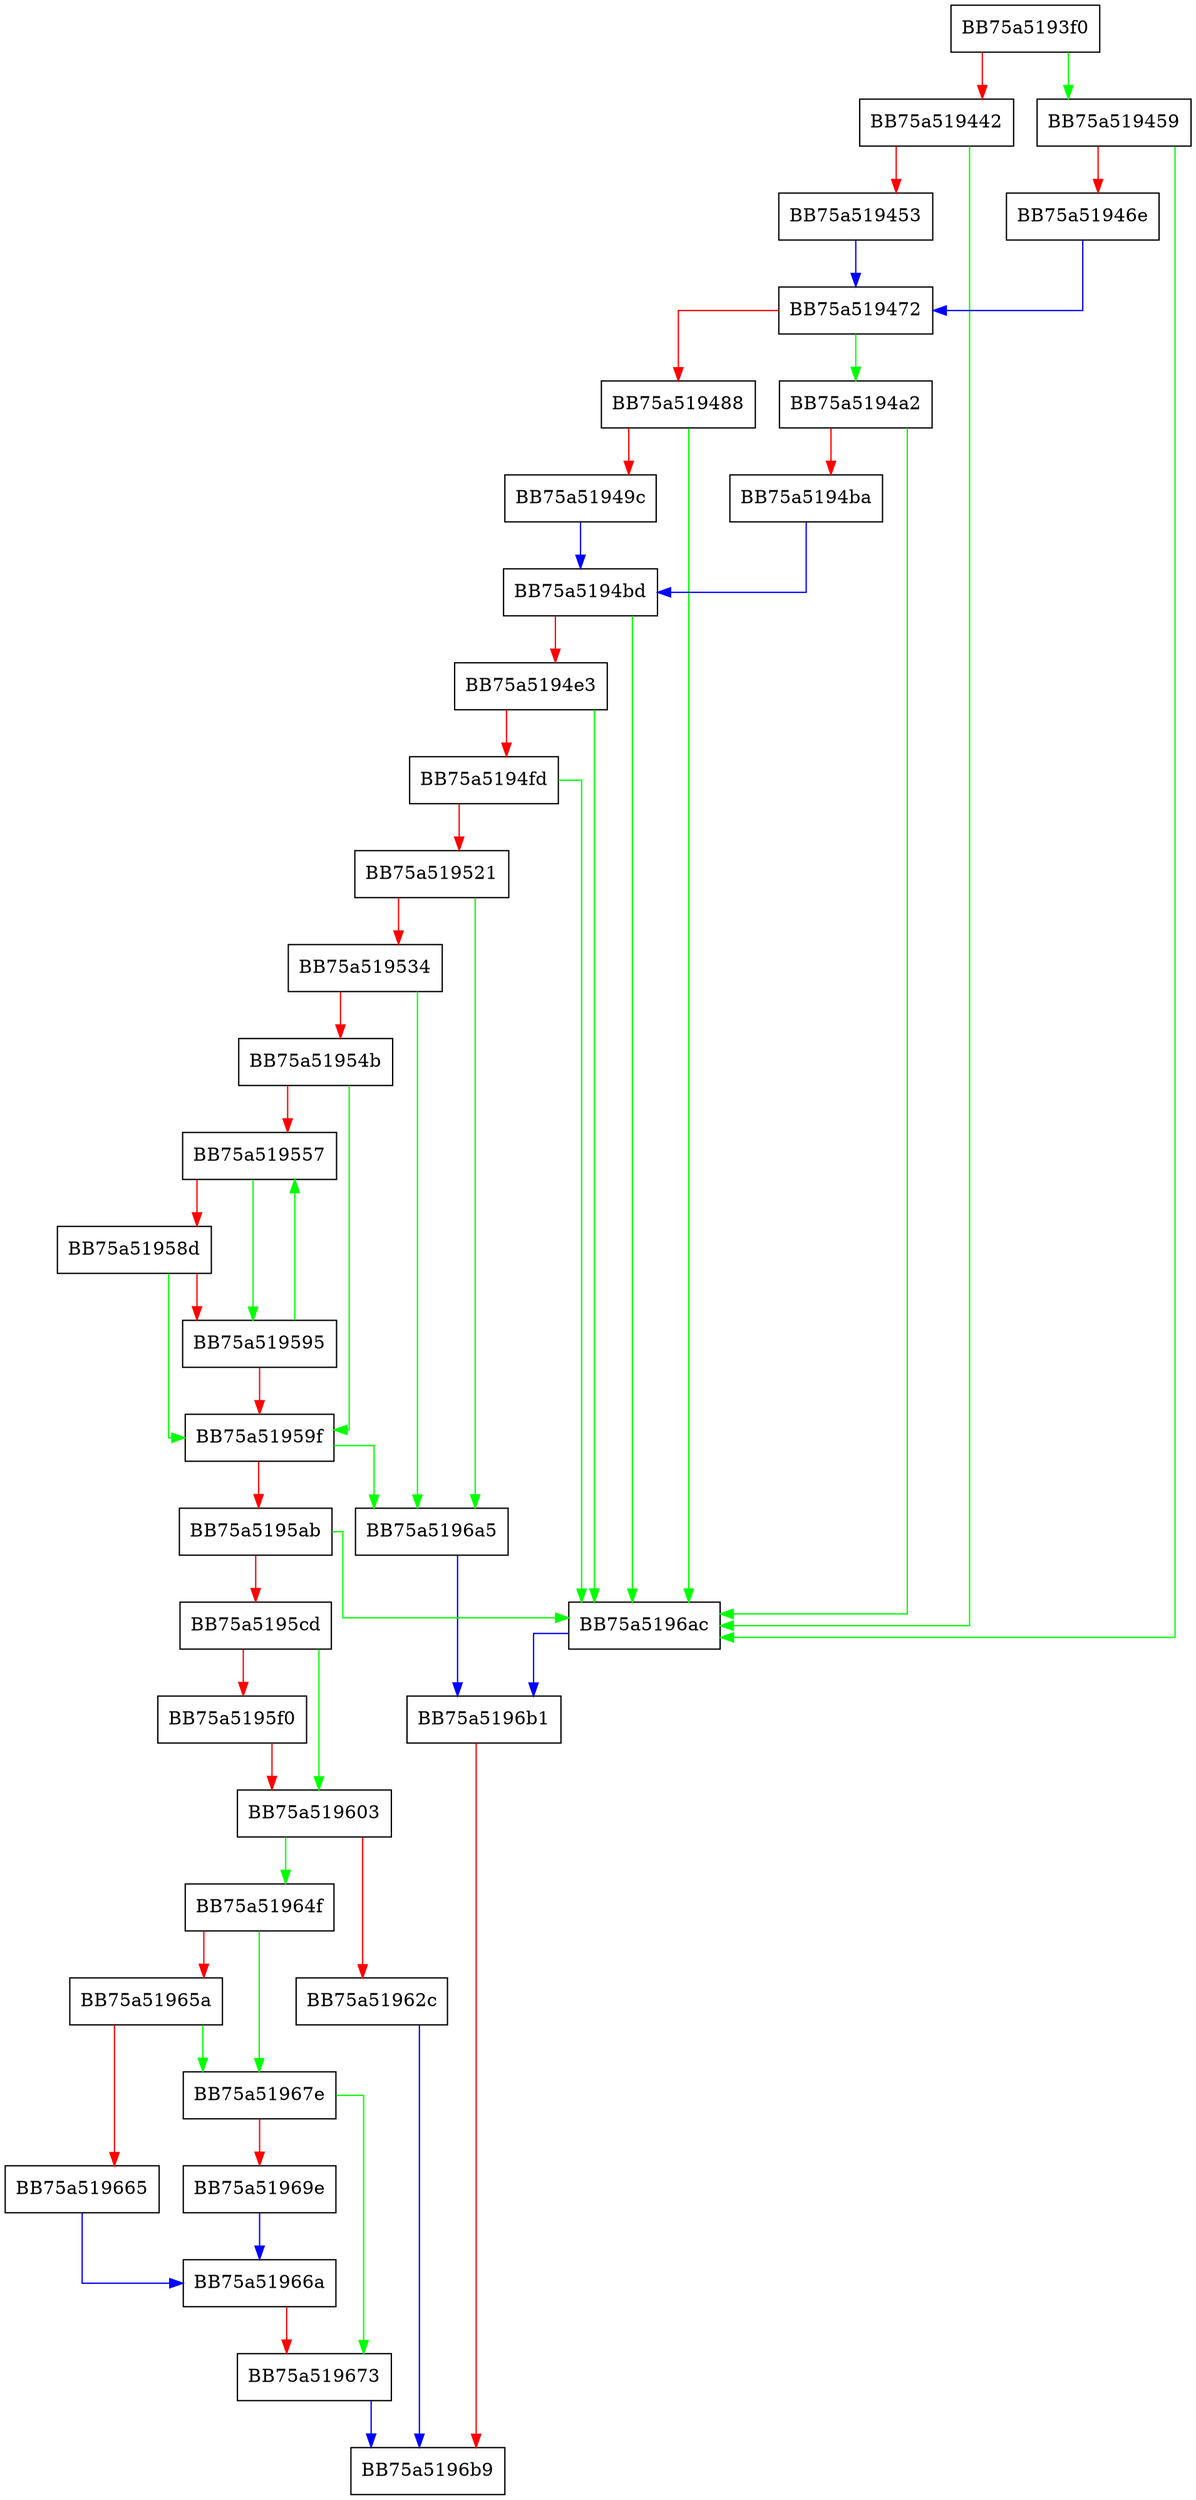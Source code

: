 digraph NetEmuAPI_InitializeArray {
  node [shape="box"];
  graph [splines=ortho];
  BB75a5193f0 -> BB75a519459 [color="green"];
  BB75a5193f0 -> BB75a519442 [color="red"];
  BB75a519442 -> BB75a5196ac [color="green"];
  BB75a519442 -> BB75a519453 [color="red"];
  BB75a519453 -> BB75a519472 [color="blue"];
  BB75a519459 -> BB75a5196ac [color="green"];
  BB75a519459 -> BB75a51946e [color="red"];
  BB75a51946e -> BB75a519472 [color="blue"];
  BB75a519472 -> BB75a5194a2 [color="green"];
  BB75a519472 -> BB75a519488 [color="red"];
  BB75a519488 -> BB75a5196ac [color="green"];
  BB75a519488 -> BB75a51949c [color="red"];
  BB75a51949c -> BB75a5194bd [color="blue"];
  BB75a5194a2 -> BB75a5196ac [color="green"];
  BB75a5194a2 -> BB75a5194ba [color="red"];
  BB75a5194ba -> BB75a5194bd [color="blue"];
  BB75a5194bd -> BB75a5196ac [color="green"];
  BB75a5194bd -> BB75a5194e3 [color="red"];
  BB75a5194e3 -> BB75a5196ac [color="green"];
  BB75a5194e3 -> BB75a5194fd [color="red"];
  BB75a5194fd -> BB75a5196ac [color="green"];
  BB75a5194fd -> BB75a519521 [color="red"];
  BB75a519521 -> BB75a5196a5 [color="green"];
  BB75a519521 -> BB75a519534 [color="red"];
  BB75a519534 -> BB75a5196a5 [color="green"];
  BB75a519534 -> BB75a51954b [color="red"];
  BB75a51954b -> BB75a51959f [color="green"];
  BB75a51954b -> BB75a519557 [color="red"];
  BB75a519557 -> BB75a519595 [color="green"];
  BB75a519557 -> BB75a51958d [color="red"];
  BB75a51958d -> BB75a51959f [color="green"];
  BB75a51958d -> BB75a519595 [color="red"];
  BB75a519595 -> BB75a519557 [color="green"];
  BB75a519595 -> BB75a51959f [color="red"];
  BB75a51959f -> BB75a5196a5 [color="green"];
  BB75a51959f -> BB75a5195ab [color="red"];
  BB75a5195ab -> BB75a5196ac [color="green"];
  BB75a5195ab -> BB75a5195cd [color="red"];
  BB75a5195cd -> BB75a519603 [color="green"];
  BB75a5195cd -> BB75a5195f0 [color="red"];
  BB75a5195f0 -> BB75a519603 [color="red"];
  BB75a519603 -> BB75a51964f [color="green"];
  BB75a519603 -> BB75a51962c [color="red"];
  BB75a51962c -> BB75a5196b9 [color="blue"];
  BB75a51964f -> BB75a51967e [color="green"];
  BB75a51964f -> BB75a51965a [color="red"];
  BB75a51965a -> BB75a51967e [color="green"];
  BB75a51965a -> BB75a519665 [color="red"];
  BB75a519665 -> BB75a51966a [color="blue"];
  BB75a51966a -> BB75a519673 [color="red"];
  BB75a519673 -> BB75a5196b9 [color="blue"];
  BB75a51967e -> BB75a519673 [color="green"];
  BB75a51967e -> BB75a51969e [color="red"];
  BB75a51969e -> BB75a51966a [color="blue"];
  BB75a5196a5 -> BB75a5196b1 [color="blue"];
  BB75a5196ac -> BB75a5196b1 [color="blue"];
  BB75a5196b1 -> BB75a5196b9 [color="red"];
}